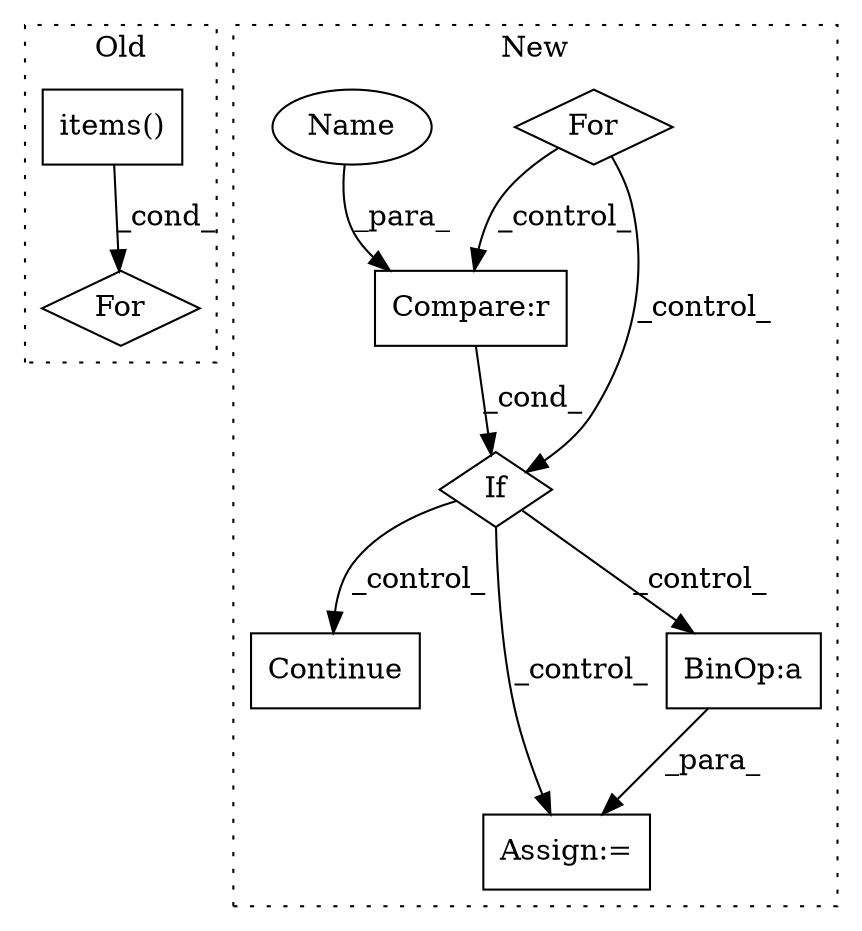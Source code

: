 digraph G {
subgraph cluster0 {
1 [label="items()" a="75" s="1154" l="25" shape="box"];
6 [label="For" a="107" s="1138,1179" l="4,18" shape="diamond"];
label = "Old";
style="dotted";
}
subgraph cluster1 {
2 [label="Continue" a="43" s="1830" l="8" shape="box"];
3 [label="If" a="96" s="1783" l="3" shape="diamond"];
4 [label="Compare:r" a="40" s="1786" l="9" shape="box"];
5 [label="Assign:=" a="68" s="1887" l="3" shape="box"];
7 [label="BinOp:a" a="82" s="1903" l="36" shape="box"];
8 [label="For" a="107" s="1746,1765" l="4,18" shape="diamond"];
9 [label="Name" a="87" s="1786" l="1" shape="ellipse"];
label = "New";
style="dotted";
}
1 -> 6 [label="_cond_"];
3 -> 7 [label="_control_"];
3 -> 5 [label="_control_"];
3 -> 2 [label="_control_"];
4 -> 3 [label="_cond_"];
7 -> 5 [label="_para_"];
8 -> 3 [label="_control_"];
8 -> 4 [label="_control_"];
9 -> 4 [label="_para_"];
}